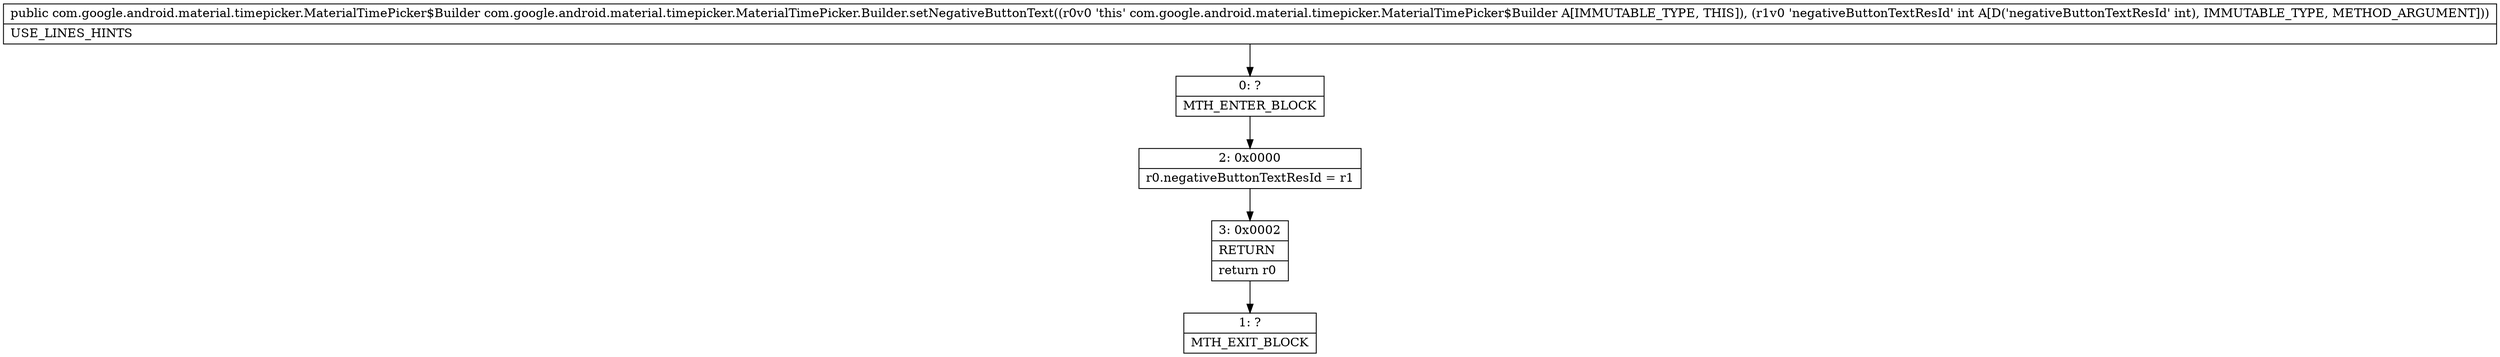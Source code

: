 digraph "CFG forcom.google.android.material.timepicker.MaterialTimePicker.Builder.setNegativeButtonText(I)Lcom\/google\/android\/material\/timepicker\/MaterialTimePicker$Builder;" {
Node_0 [shape=record,label="{0\:\ ?|MTH_ENTER_BLOCK\l}"];
Node_2 [shape=record,label="{2\:\ 0x0000|r0.negativeButtonTextResId = r1\l}"];
Node_3 [shape=record,label="{3\:\ 0x0002|RETURN\l|return r0\l}"];
Node_1 [shape=record,label="{1\:\ ?|MTH_EXIT_BLOCK\l}"];
MethodNode[shape=record,label="{public com.google.android.material.timepicker.MaterialTimePicker$Builder com.google.android.material.timepicker.MaterialTimePicker.Builder.setNegativeButtonText((r0v0 'this' com.google.android.material.timepicker.MaterialTimePicker$Builder A[IMMUTABLE_TYPE, THIS]), (r1v0 'negativeButtonTextResId' int A[D('negativeButtonTextResId' int), IMMUTABLE_TYPE, METHOD_ARGUMENT]))  | USE_LINES_HINTS\l}"];
MethodNode -> Node_0;Node_0 -> Node_2;
Node_2 -> Node_3;
Node_3 -> Node_1;
}

